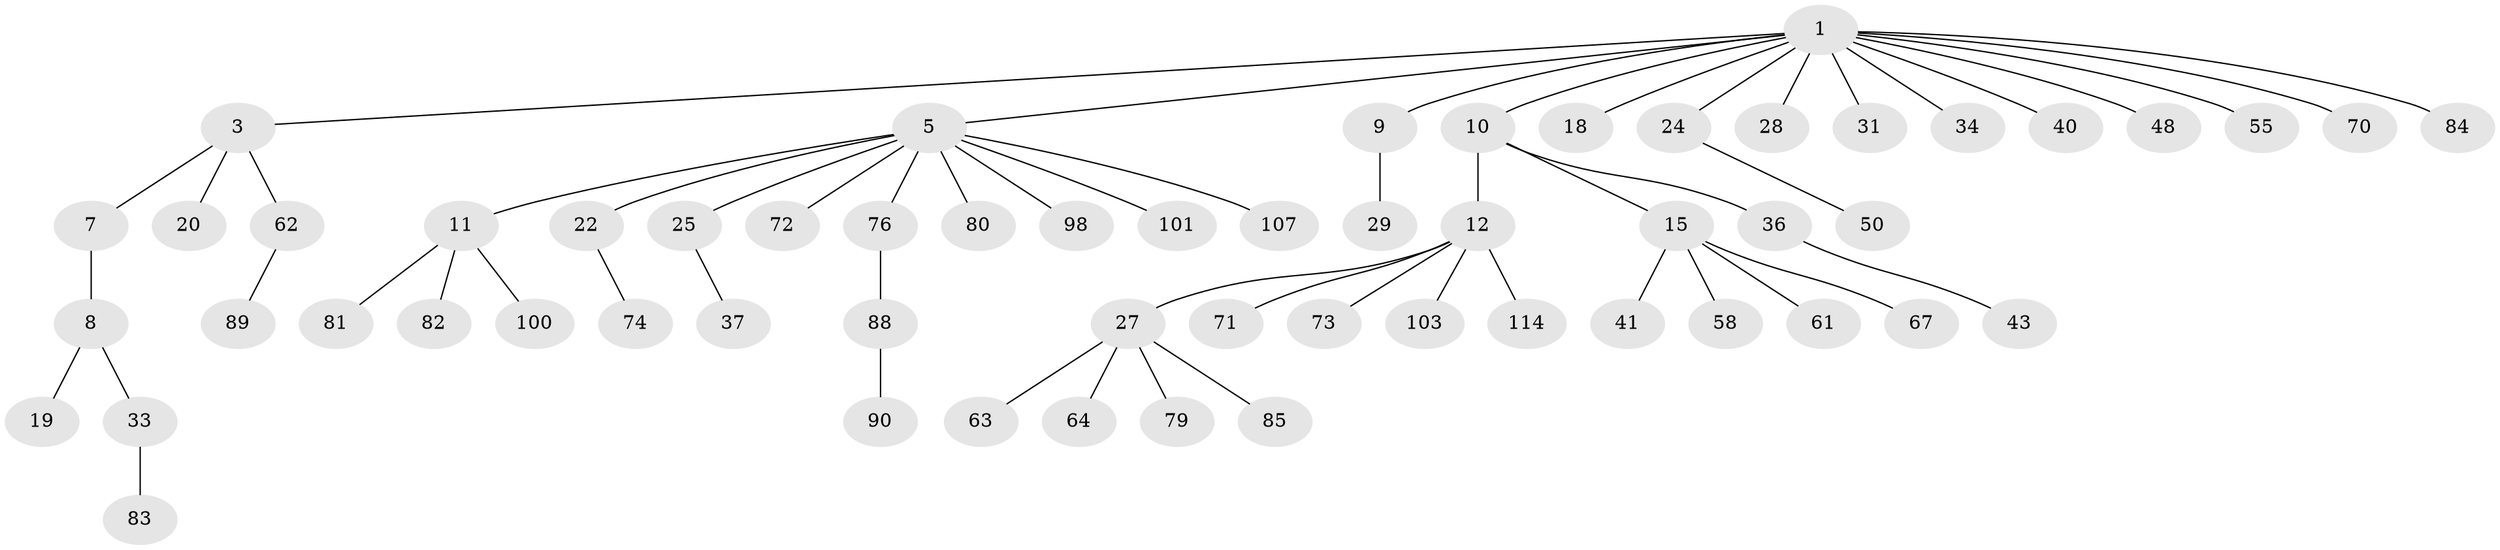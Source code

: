 // original degree distribution, {6: 0.008547008547008548, 4: 0.05982905982905983, 5: 0.02564102564102564, 8: 0.008547008547008548, 2: 0.2905982905982906, 3: 0.1282051282051282, 7: 0.008547008547008548, 1: 0.4700854700854701}
// Generated by graph-tools (version 1.1) at 2025/15/03/09/25 04:15:25]
// undirected, 58 vertices, 57 edges
graph export_dot {
graph [start="1"]
  node [color=gray90,style=filled];
  1 [super="+2+57+4+21"];
  3;
  5 [super="+6+14+44"];
  7;
  8 [super="+13"];
  9;
  10;
  11 [super="+17"];
  12 [super="+59"];
  15;
  18 [super="+35"];
  19 [super="+32"];
  20;
  22;
  24 [super="+30+26"];
  25 [super="+115"];
  27 [super="+46"];
  28 [super="+38"];
  29 [super="+96+42"];
  31 [super="+108+106"];
  33 [super="+39"];
  34 [super="+52"];
  36;
  37 [super="+51"];
  40;
  41;
  43 [super="+66"];
  48;
  50;
  55;
  58 [super="+99"];
  61 [super="+117+65"];
  62;
  63 [super="+68"];
  64;
  67;
  70;
  71;
  72;
  73 [super="+91+77"];
  74 [super="+87"];
  76;
  79;
  80;
  81;
  82;
  83;
  84;
  85 [super="+111"];
  88;
  89;
  90 [super="+97"];
  98;
  100 [super="+104"];
  101;
  103;
  107;
  114;
  1 -- 10;
  1 -- 84;
  1 -- 3;
  1 -- 28;
  1 -- 70;
  1 -- 18;
  1 -- 5;
  1 -- 9;
  1 -- 31;
  1 -- 48;
  1 -- 34;
  1 -- 55;
  1 -- 40;
  1 -- 24;
  3 -- 7;
  3 -- 20;
  3 -- 62;
  5 -- 11;
  5 -- 25;
  5 -- 101;
  5 -- 107;
  5 -- 72;
  5 -- 76;
  5 -- 22;
  5 -- 98;
  5 -- 80;
  7 -- 8;
  8 -- 33;
  8 -- 19;
  9 -- 29;
  10 -- 12;
  10 -- 15;
  10 -- 36;
  11 -- 81;
  11 -- 82;
  11 -- 100;
  12 -- 27;
  12 -- 71;
  12 -- 73;
  12 -- 103;
  12 -- 114;
  15 -- 41;
  15 -- 58;
  15 -- 61;
  15 -- 67;
  22 -- 74;
  24 -- 50;
  25 -- 37;
  27 -- 63;
  27 -- 64;
  27 -- 85;
  27 -- 79;
  33 -- 83;
  36 -- 43;
  62 -- 89;
  76 -- 88;
  88 -- 90;
}
